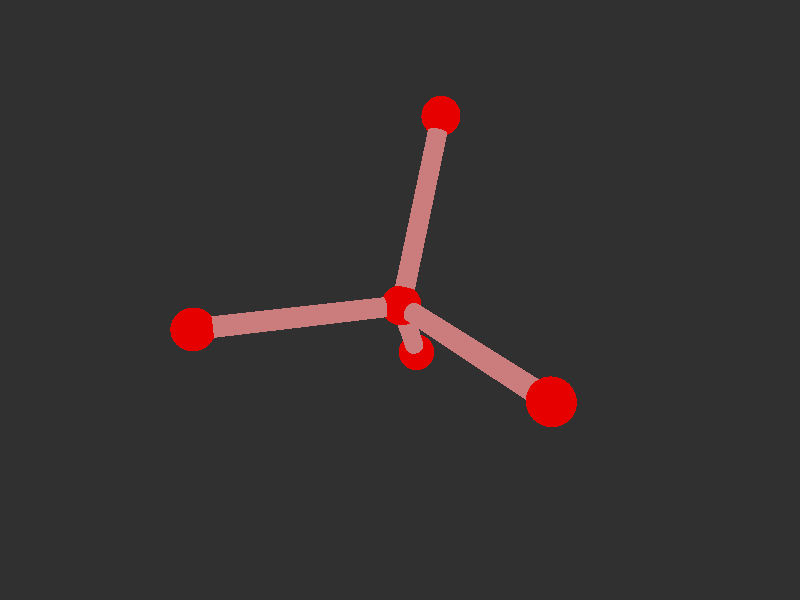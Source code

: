 #version 3.7; 
    global_settings { assumed_gamma 1.0 }
    

    camera {
    location  <20, 20, 20>
    right     x*image_width/image_height
    look_at   <0, 0, 0>
    angle 58
    }

    background { color rgb<1,1,1>*0.03 }


    light_source { <-20, 30, -25> color red 0.6 green 0.6 blue 0.6 }
    light_source { < 20, 30, -25> color red 0.6 green 0.6 blue 0.6 }
    
    #declare m = 1;
    union {

    union {
    sphere { m*<-0.6407602227255145,-0.9159908839702557,-0.5462920871545337>, 1 }        
    sphere {  m*<0.778407271474648,0.07394802990966198,9.30299800988062>, 1 }
    sphere {  m*<8.146194469797445,-0.21114422088260087,-5.267679419193315>, 1 }
    sphere {  m*<-6.74976872389154,6.311937152738046,-3.7768725160117107>, 1}
    sphere { m*<-2.9052349567329285,-5.84757469824892,-1.5949421423386656>, 1 }    

        pigment { color rgb<0.8,0,0>  }
    finish { ambient 0.1 diffuse 0.7 phong 1 }
    }    
    union {
    cylinder { m*<0.778407271474648,0.07394802990966198,9.30299800988062>, <-0.6407602227255145,-0.9159908839702557,-0.5462920871545337>, 0.5 }
    cylinder { m*<8.146194469797445,-0.21114422088260087,-5.267679419193315>, <-0.6407602227255145,-0.9159908839702557,-0.5462920871545337>, 0.5}
    cylinder { m*<-6.74976872389154,6.311937152738046,-3.7768725160117107>, <-0.6407602227255145,-0.9159908839702557,-0.5462920871545337>, 0.5 }
    cylinder {  m*<-2.9052349567329285,-5.84757469824892,-1.5949421423386656>, <-0.6407602227255145,-0.9159908839702557,-0.5462920871545337>, 0.5}

    pigment { color rgb<0.6,.2,.2>  }
    finish { ambient 0.1 diffuse 0.7 phong 1 }    
    }
    
    // rotate <0, 0, 0>
    }
    #version 3.7; 
    global_settings { assumed_gamma 1.0 }
    

    camera {
    location  <20, 20, 20>
    right     x*image_width/image_height
    look_at   <0, 0, 0>
    angle 58
    }

    background { color rgb<1,1,1>*0.03 }


    light_source { <-20, 30, -25> color red 0.6 green 0.6 blue 0.6 }
    light_source { < 20, 30, -25> color red 0.6 green 0.6 blue 0.6 }
    
    #declare m = 1;
    union {

    union {
    sphere { m*<-0.6407602227255145,-0.9159908839702557,-0.5462920871545337>, 1 }        
    sphere {  m*<0.778407271474648,0.07394802990966198,9.30299800988062>, 1 }
    sphere {  m*<8.146194469797445,-0.21114422088260087,-5.267679419193315>, 1 }
    sphere {  m*<-6.74976872389154,6.311937152738046,-3.7768725160117107>, 1}
    sphere { m*<-2.9052349567329285,-5.84757469824892,-1.5949421423386656>, 1 }    

        pigment { color rgb<0.8,0,0>  }
    finish { ambient 0.1 diffuse 0.7 phong 1 }
    }    
    union {
    cylinder { m*<0.778407271474648,0.07394802990966198,9.30299800988062>, <-0.6407602227255145,-0.9159908839702557,-0.5462920871545337>, 0.5 }
    cylinder { m*<8.146194469797445,-0.21114422088260087,-5.267679419193315>, <-0.6407602227255145,-0.9159908839702557,-0.5462920871545337>, 0.5}
    cylinder { m*<-6.74976872389154,6.311937152738046,-3.7768725160117107>, <-0.6407602227255145,-0.9159908839702557,-0.5462920871545337>, 0.5 }
    cylinder {  m*<-2.9052349567329285,-5.84757469824892,-1.5949421423386656>, <-0.6407602227255145,-0.9159908839702557,-0.5462920871545337>, 0.5}

    pigment { color rgb<0.6,.2,.2>  }
    finish { ambient 0.1 diffuse 0.7 phong 1 }    
    }
    
    // rotate <0, 0, 0>
    }
    
